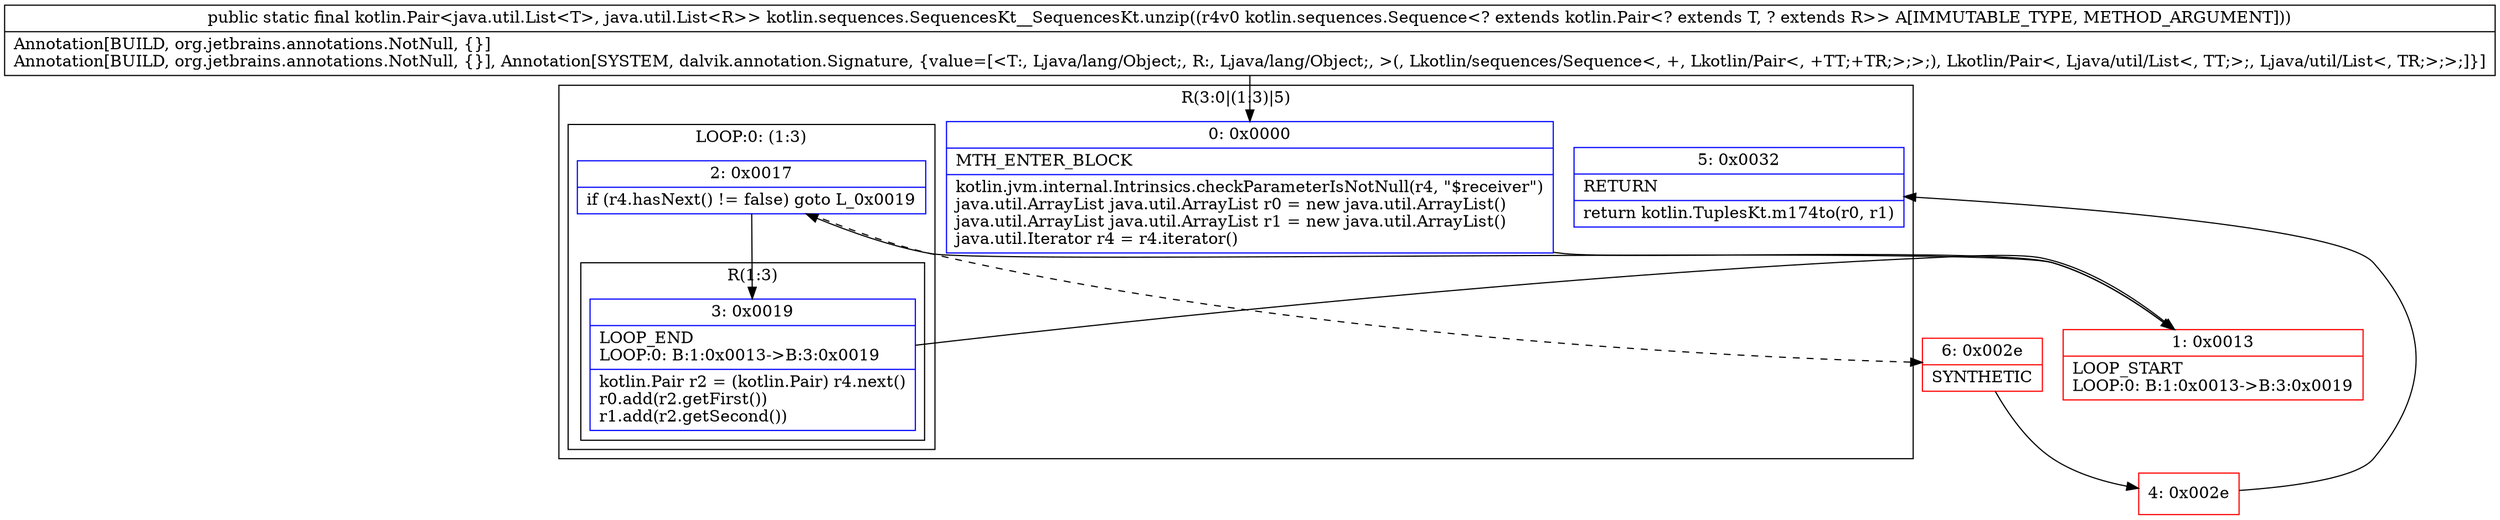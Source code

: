 digraph "CFG forkotlin.sequences.SequencesKt__SequencesKt.unzip(Lkotlin\/sequences\/Sequence;)Lkotlin\/Pair;" {
subgraph cluster_Region_1875307643 {
label = "R(3:0|(1:3)|5)";
node [shape=record,color=blue];
Node_0 [shape=record,label="{0\:\ 0x0000|MTH_ENTER_BLOCK\l|kotlin.jvm.internal.Intrinsics.checkParameterIsNotNull(r4, \"$receiver\")\ljava.util.ArrayList java.util.ArrayList r0 = new java.util.ArrayList()\ljava.util.ArrayList java.util.ArrayList r1 = new java.util.ArrayList()\ljava.util.Iterator r4 = r4.iterator()\l}"];
subgraph cluster_LoopRegion_1372568584 {
label = "LOOP:0: (1:3)";
node [shape=record,color=blue];
Node_2 [shape=record,label="{2\:\ 0x0017|if (r4.hasNext() != false) goto L_0x0019\l}"];
subgraph cluster_Region_1098115662 {
label = "R(1:3)";
node [shape=record,color=blue];
Node_3 [shape=record,label="{3\:\ 0x0019|LOOP_END\lLOOP:0: B:1:0x0013\-\>B:3:0x0019\l|kotlin.Pair r2 = (kotlin.Pair) r4.next()\lr0.add(r2.getFirst())\lr1.add(r2.getSecond())\l}"];
}
}
Node_5 [shape=record,label="{5\:\ 0x0032|RETURN\l|return kotlin.TuplesKt.m174to(r0, r1)\l}"];
}
Node_1 [shape=record,color=red,label="{1\:\ 0x0013|LOOP_START\lLOOP:0: B:1:0x0013\-\>B:3:0x0019\l}"];
Node_4 [shape=record,color=red,label="{4\:\ 0x002e}"];
Node_6 [shape=record,color=red,label="{6\:\ 0x002e|SYNTHETIC\l}"];
MethodNode[shape=record,label="{public static final kotlin.Pair\<java.util.List\<T\>, java.util.List\<R\>\> kotlin.sequences.SequencesKt__SequencesKt.unzip((r4v0 kotlin.sequences.Sequence\<? extends kotlin.Pair\<? extends T, ? extends R\>\> A[IMMUTABLE_TYPE, METHOD_ARGUMENT]))  | Annotation[BUILD, org.jetbrains.annotations.NotNull, \{\}]\lAnnotation[BUILD, org.jetbrains.annotations.NotNull, \{\}], Annotation[SYSTEM, dalvik.annotation.Signature, \{value=[\<T:, Ljava\/lang\/Object;, R:, Ljava\/lang\/Object;, \>(, Lkotlin\/sequences\/Sequence\<, +, Lkotlin\/Pair\<, +TT;+TR;\>;\>;), Lkotlin\/Pair\<, Ljava\/util\/List\<, TT;\>;, Ljava\/util\/List\<, TR;\>;\>;]\}]\l}"];
MethodNode -> Node_0;
Node_0 -> Node_1;
Node_2 -> Node_3;
Node_2 -> Node_6[style=dashed];
Node_3 -> Node_1;
Node_1 -> Node_2;
Node_4 -> Node_5;
Node_6 -> Node_4;
}

